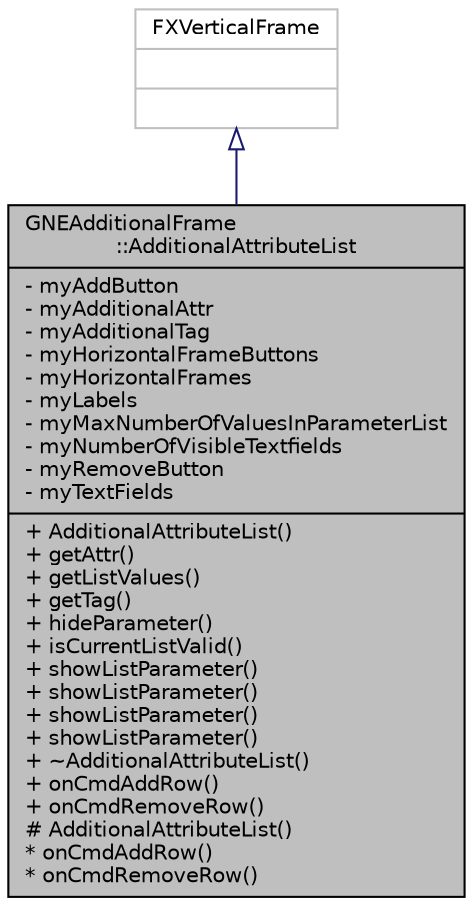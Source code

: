 digraph "GNEAdditionalFrame::AdditionalAttributeList"
{
  edge [fontname="Helvetica",fontsize="10",labelfontname="Helvetica",labelfontsize="10"];
  node [fontname="Helvetica",fontsize="10",shape=record];
  Node0 [label="{GNEAdditionalFrame\l::AdditionalAttributeList\n|- myAddButton\l- myAdditionalAttr\l- myAdditionalTag\l- myHorizontalFrameButtons\l- myHorizontalFrames\l- myLabels\l- myMaxNumberOfValuesInParameterList\l- myNumberOfVisibleTextfields\l- myRemoveButton\l- myTextFields\l|+ AdditionalAttributeList()\l+ getAttr()\l+ getListValues()\l+ getTag()\l+ hideParameter()\l+ isCurrentListValid()\l+ showListParameter()\l+ showListParameter()\l+ showListParameter()\l+ showListParameter()\l+ ~AdditionalAttributeList()\l+ onCmdAddRow()\l+ onCmdRemoveRow()\l# AdditionalAttributeList()\l* onCmdAddRow()\l* onCmdRemoveRow()\l}",height=0.2,width=0.4,color="black", fillcolor="grey75", style="filled", fontcolor="black"];
  Node1 -> Node0 [dir="back",color="midnightblue",fontsize="10",style="solid",arrowtail="onormal",fontname="Helvetica"];
  Node1 [label="{FXVerticalFrame\n||}",height=0.2,width=0.4,color="grey75", fillcolor="white", style="filled"];
}
